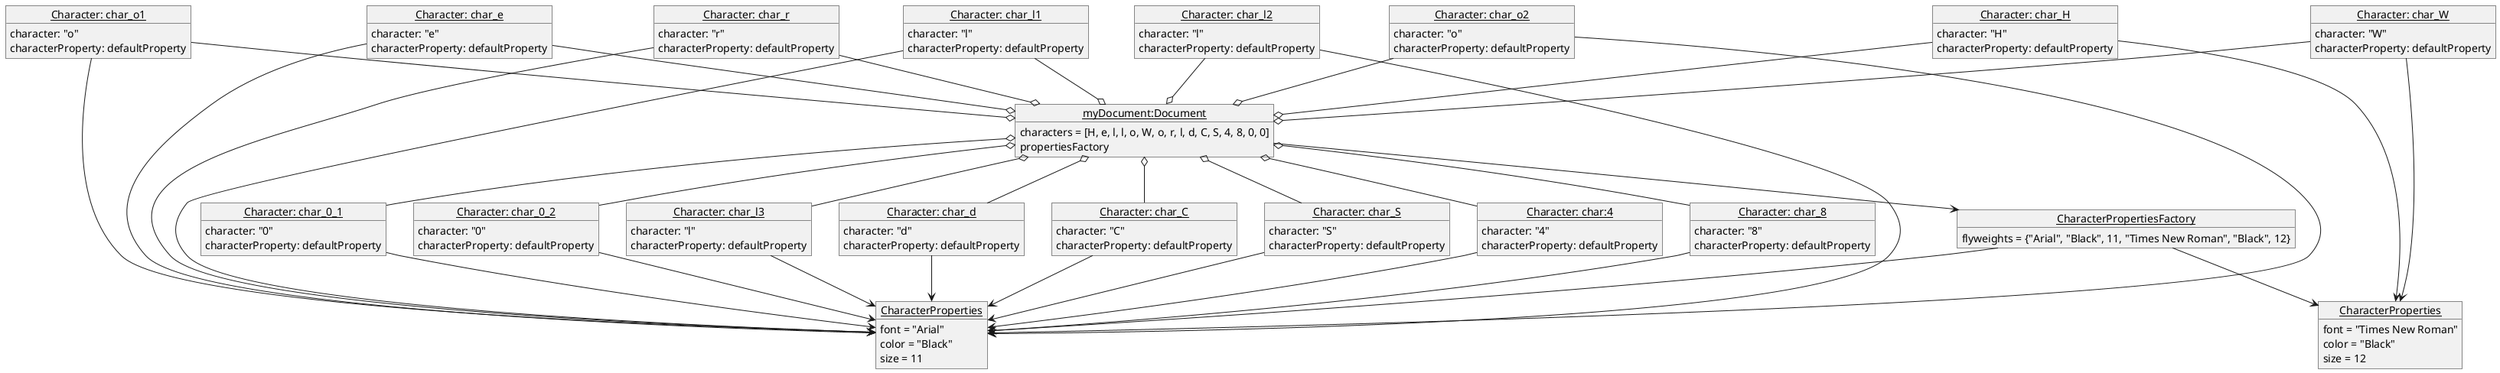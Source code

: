@startuml
'https://plantuml.com/object-diagram

object "<u>myDocument:Document</u>" as myDocument{
    characters = [H, e, l, l, o, W, o, r, l, d, C, S, 4, 8, 0, 0]
    propertiesFactory
}

object "<u>CharacterPropertiesFactory</u>" as factory{
    flyweights = {"Arial", "Black", 11, "Times New Roman", "Black", 12}
}

object "<u>CharacterProperties</u>" as defaultProperty{
    font = "Arial"
    color = "Black"
    size = 11
}

object "<u>CharacterProperties</u>" as mlaProperty{
    font = "Times New Roman"
    color = "Black"
    size = 12
}

object "<u>Character: char_H</u>" as char1{
    character: "H"
    characterProperty: defaultProperty
}

object "<u>Character: char_e</u>" as char2{
    character: "e"
    characterProperty: defaultProperty
}

object "<u>Character: char_l1</u>" as char3{
    character: "l"
    characterProperty: defaultProperty
}

object "<u>Character: char_l2</u>" as char4{
    character: "l"
    characterProperty: defaultProperty
}

object "<u>Character: char_o1</u>" as char5{
    character: "o"
    characterProperty: defaultProperty
}

object "<u>Character: char_W</u>" as char6{
    character: "W"
    characterProperty: defaultProperty
}

object "<u>Character: char_o2</u>" as char7{
    character: "o"
    characterProperty: defaultProperty
}

object "<u>Character: char_r</u>" as char8{
    character: "r"
    characterProperty: defaultProperty
}

object "<u>Character: char_l3</u>" as char9{
    character: "l"
    characterProperty: defaultProperty
}

object "<u>Character: char_d</u>" as char10{
    character: "d"
    characterProperty: defaultProperty
}

object "<u>Character: char_C</u>" as char11{
    character: "C"
    characterProperty: defaultProperty
}

object "<u>Character: char_S</u>" as char12{
    character: "S"
    characterProperty: defaultProperty
}

object "<u>Character: char:4</u>" as char13{
    character: "4"
    characterProperty: defaultProperty
}

object "<u>Character: char_8</u>" as char14{
    character: "8"
    characterProperty: defaultProperty
}

object "<u>Character: char_0_1</u>" as char15{
    character: "0"
    characterProperty: defaultProperty
}

object "<u>Character: char_0_2</u>" as char16{
    character: "0"
    characterProperty: defaultProperty
}

myDocument --> factory
myDocument o-U- char1
myDocument o-U- char2
myDocument o-U- char3
myDocument o-U- char4
myDocument o-U- char5
myDocument o-U- char6
myDocument o-U- char7
myDocument o-U- char8
myDocument o-D- char9
myDocument o-D- char10
myDocument o-D- char11
myDocument o-D- char12
myDocument o-D- char13
myDocument o-D- char14
myDocument o-D- char15
myDocument o-D- char16

factory --> defaultProperty
char1 --> mlaProperty
char2 --> defaultProperty
char3 --> defaultProperty
char4 --> defaultProperty
char5 --> defaultProperty
char6 --> mlaProperty
char7 --> defaultProperty
char8 --> defaultProperty
char9 --> defaultProperty
char10 --> defaultProperty
char11 --> defaultProperty
char12 --> defaultProperty
char13 --> defaultProperty
char14 --> defaultProperty
char15 --> defaultProperty
char16 --> defaultProperty

factory --> mlaProperty

@enduml

